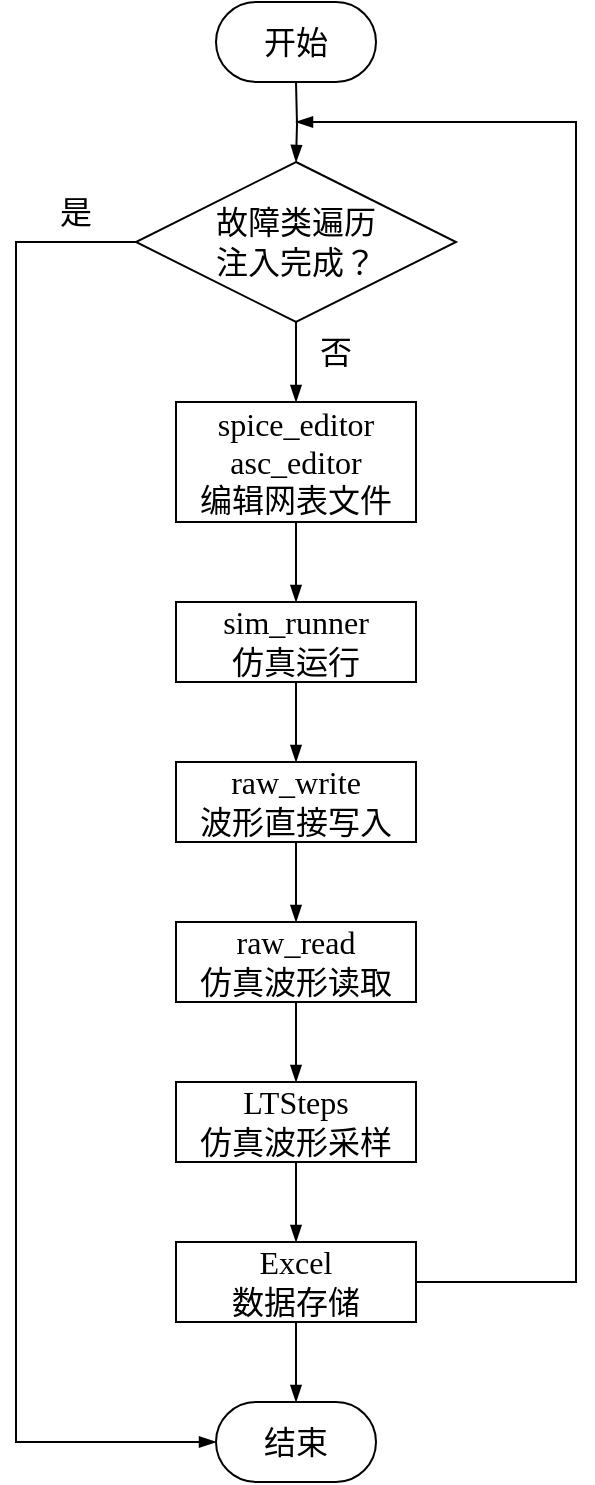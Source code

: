 <mxfile version="23.1.7" type="github">
  <diagram name="第 1 页" id="aMbxk89v2ZNGfgOyP-cM">
    <mxGraphModel dx="3354" dy="1907" grid="1" gridSize="10" guides="1" tooltips="1" connect="1" arrows="1" fold="1" page="1" pageScale="1" pageWidth="827" pageHeight="1169" math="0" shadow="0">
      <root>
        <mxCell id="0" />
        <mxCell id="1" parent="0" />
        <mxCell id="yleCkMZKv3fV-EEQnAf6-34" value="" style="edgeStyle=orthogonalEdgeStyle;rounded=0;orthogonalLoop=1;jettySize=auto;html=1;strokeColor=default;align=center;verticalAlign=middle;fontFamily=华文中宋;fontSize=16;fontColor=default;labelBackgroundColor=default;endArrow=blockThin;endFill=1;" edge="1" parent="1" source="yleCkMZKv3fV-EEQnAf6-1" target="yleCkMZKv3fV-EEQnAf6-6">
          <mxGeometry relative="1" as="geometry" />
        </mxCell>
        <mxCell id="yleCkMZKv3fV-EEQnAf6-1" value="spice_editor&lt;br&gt;asc_editor&lt;br&gt;编辑网表文件" style="rounded=0;whiteSpace=wrap;html=1;fillColor=none;fontFamily=华文中宋;fontSize=16;" vertex="1" parent="1">
          <mxGeometry x="240" y="280" width="120" height="60" as="geometry" />
        </mxCell>
        <mxCell id="yleCkMZKv3fV-EEQnAf6-14" style="edgeStyle=orthogonalEdgeStyle;rounded=0;orthogonalLoop=1;jettySize=auto;html=1;exitX=0.5;exitY=1;exitDx=0;exitDy=0;entryX=0.5;entryY=0;entryDx=0;entryDy=0;strokeColor=default;align=center;verticalAlign=middle;fontFamily=华文中宋;fontSize=16;fontColor=default;labelBackgroundColor=default;endArrow=blockThin;endFill=1;" edge="1" parent="1" source="yleCkMZKv3fV-EEQnAf6-2" target="yleCkMZKv3fV-EEQnAf6-5">
          <mxGeometry relative="1" as="geometry" />
        </mxCell>
        <mxCell id="yleCkMZKv3fV-EEQnAf6-2" value="LTSteps&lt;br&gt;仿真波形采样" style="rounded=0;whiteSpace=wrap;html=1;strokeColor=default;align=center;verticalAlign=middle;fontFamily=华文中宋;fontSize=16;fontColor=default;fillColor=none;" vertex="1" parent="1">
          <mxGeometry x="240" y="620" width="120" height="40" as="geometry" />
        </mxCell>
        <mxCell id="yleCkMZKv3fV-EEQnAf6-32" value="" style="edgeStyle=orthogonalEdgeStyle;rounded=0;orthogonalLoop=1;jettySize=auto;html=1;strokeColor=default;align=center;verticalAlign=middle;fontFamily=华文中宋;fontSize=16;fontColor=default;labelBackgroundColor=default;endArrow=blockThin;endFill=1;" edge="1" parent="1" source="yleCkMZKv3fV-EEQnAf6-4" target="yleCkMZKv3fV-EEQnAf6-2">
          <mxGeometry relative="1" as="geometry" />
        </mxCell>
        <mxCell id="yleCkMZKv3fV-EEQnAf6-4" value="raw_read&lt;br&gt;仿真波形读取" style="rounded=0;whiteSpace=wrap;html=1;strokeColor=default;align=center;verticalAlign=middle;fontFamily=华文中宋;fontSize=16;fontColor=default;fillColor=none;" vertex="1" parent="1">
          <mxGeometry x="240" y="540" width="120" height="40" as="geometry" />
        </mxCell>
        <mxCell id="yleCkMZKv3fV-EEQnAf6-31" value="" style="edgeStyle=orthogonalEdgeStyle;rounded=0;orthogonalLoop=1;jettySize=auto;html=1;strokeColor=default;align=center;verticalAlign=middle;fontFamily=华文中宋;fontSize=16;fontColor=default;labelBackgroundColor=default;endArrow=blockThin;endFill=1;" edge="1" parent="1" source="yleCkMZKv3fV-EEQnAf6-5" target="yleCkMZKv3fV-EEQnAf6-30">
          <mxGeometry relative="1" as="geometry" />
        </mxCell>
        <mxCell id="yleCkMZKv3fV-EEQnAf6-41" style="edgeStyle=elbowEdgeStyle;rounded=0;orthogonalLoop=1;jettySize=auto;html=1;exitX=1;exitY=0.5;exitDx=0;exitDy=0;strokeColor=default;align=center;verticalAlign=middle;fontFamily=华文中宋;fontSize=16;fontColor=default;labelBackgroundColor=default;endArrow=blockThin;endFill=1;" edge="1" parent="1" source="yleCkMZKv3fV-EEQnAf6-5">
          <mxGeometry relative="1" as="geometry">
            <mxPoint x="300" y="140" as="targetPoint" />
            <Array as="points">
              <mxPoint x="440" y="430" />
            </Array>
          </mxGeometry>
        </mxCell>
        <mxCell id="yleCkMZKv3fV-EEQnAf6-5" value="Excel&lt;br&gt;数据存储" style="rounded=0;whiteSpace=wrap;html=1;strokeColor=default;align=center;verticalAlign=middle;fontFamily=华文中宋;fontSize=16;fontColor=default;fillColor=none;" vertex="1" parent="1">
          <mxGeometry x="240" y="700" width="120" height="40" as="geometry" />
        </mxCell>
        <mxCell id="yleCkMZKv3fV-EEQnAf6-37" value="" style="edgeStyle=orthogonalEdgeStyle;rounded=0;orthogonalLoop=1;jettySize=auto;html=1;strokeColor=default;align=center;verticalAlign=middle;fontFamily=华文中宋;fontSize=16;fontColor=default;labelBackgroundColor=default;endArrow=blockThin;endFill=1;" edge="1" parent="1" source="yleCkMZKv3fV-EEQnAf6-6" target="yleCkMZKv3fV-EEQnAf6-36">
          <mxGeometry relative="1" as="geometry" />
        </mxCell>
        <mxCell id="yleCkMZKv3fV-EEQnAf6-6" value="sim_runner&lt;br&gt;仿真运行" style="rounded=0;whiteSpace=wrap;html=1;fillColor=none;fontFamily=华文中宋;fontSize=16;" vertex="1" parent="1">
          <mxGeometry x="240" y="380" width="120" height="40" as="geometry" />
        </mxCell>
        <mxCell id="yleCkMZKv3fV-EEQnAf6-17" value="" style="edgeStyle=orthogonalEdgeStyle;rounded=0;orthogonalLoop=1;jettySize=auto;html=1;strokeColor=default;align=center;verticalAlign=middle;fontFamily=华文中宋;fontSize=16;fontColor=default;labelBackgroundColor=default;endArrow=blockThin;endFill=1;" edge="1" parent="1" target="yleCkMZKv3fV-EEQnAf6-11">
          <mxGeometry relative="1" as="geometry">
            <mxPoint x="300" y="120" as="sourcePoint" />
          </mxGeometry>
        </mxCell>
        <mxCell id="yleCkMZKv3fV-EEQnAf6-35" value="" style="edgeStyle=orthogonalEdgeStyle;rounded=0;orthogonalLoop=1;jettySize=auto;html=1;strokeColor=default;align=center;verticalAlign=middle;fontFamily=华文中宋;fontSize=16;fontColor=default;labelBackgroundColor=default;endArrow=blockThin;endFill=1;" edge="1" parent="1" source="yleCkMZKv3fV-EEQnAf6-11" target="yleCkMZKv3fV-EEQnAf6-1">
          <mxGeometry relative="1" as="geometry" />
        </mxCell>
        <mxCell id="yleCkMZKv3fV-EEQnAf6-39" style="edgeStyle=orthogonalEdgeStyle;rounded=0;orthogonalLoop=1;jettySize=auto;html=1;exitX=0;exitY=0.5;exitDx=0;exitDy=0;entryX=0;entryY=0.5;entryDx=0;entryDy=0;strokeColor=default;align=center;verticalAlign=middle;fontFamily=华文中宋;fontSize=16;fontColor=default;labelBackgroundColor=default;endArrow=blockThin;endFill=1;" edge="1" parent="1" source="yleCkMZKv3fV-EEQnAf6-11" target="yleCkMZKv3fV-EEQnAf6-30">
          <mxGeometry relative="1" as="geometry">
            <Array as="points">
              <mxPoint x="160" y="200" />
              <mxPoint x="160" y="800" />
            </Array>
          </mxGeometry>
        </mxCell>
        <mxCell id="yleCkMZKv3fV-EEQnAf6-11" value="故障类遍历&lt;br&gt;注入完成？" style="rhombus;whiteSpace=wrap;html=1;rounded=0;strokeColor=default;align=center;verticalAlign=middle;fontFamily=华文中宋;fontSize=16;fontColor=default;fillColor=none;" vertex="1" parent="1">
          <mxGeometry x="220" y="160" width="160" height="80" as="geometry" />
        </mxCell>
        <mxCell id="yleCkMZKv3fV-EEQnAf6-20" value="开始" style="rounded=1;whiteSpace=wrap;html=1;strokeColor=default;align=center;verticalAlign=middle;fontFamily=华文中宋;fontSize=16;fontColor=default;labelBackgroundColor=default;fillColor=none;arcSize=50;" vertex="1" parent="1">
          <mxGeometry x="260" y="80" width="80" height="40" as="geometry" />
        </mxCell>
        <mxCell id="yleCkMZKv3fV-EEQnAf6-28" value="是" style="text;html=1;align=center;verticalAlign=middle;whiteSpace=wrap;rounded=0;fontFamily=华文中宋;fontSize=16;fontColor=default;labelBackgroundColor=default;" vertex="1" parent="1">
          <mxGeometry x="160" y="170" width="60" height="30" as="geometry" />
        </mxCell>
        <mxCell id="yleCkMZKv3fV-EEQnAf6-29" value="否" style="text;html=1;align=center;verticalAlign=middle;whiteSpace=wrap;rounded=0;fontFamily=华文中宋;fontSize=16;fontColor=default;labelBackgroundColor=default;" vertex="1" parent="1">
          <mxGeometry x="290" y="240" width="60" height="30" as="geometry" />
        </mxCell>
        <mxCell id="yleCkMZKv3fV-EEQnAf6-30" value="结束" style="rounded=1;whiteSpace=wrap;html=1;strokeColor=default;align=center;verticalAlign=middle;fontFamily=华文中宋;fontSize=16;fontColor=default;labelBackgroundColor=default;fillColor=none;arcSize=50;" vertex="1" parent="1">
          <mxGeometry x="260" y="780" width="80" height="40" as="geometry" />
        </mxCell>
        <mxCell id="yleCkMZKv3fV-EEQnAf6-38" value="" style="edgeStyle=orthogonalEdgeStyle;rounded=0;orthogonalLoop=1;jettySize=auto;html=1;strokeColor=default;align=center;verticalAlign=middle;fontFamily=华文中宋;fontSize=16;fontColor=default;labelBackgroundColor=default;endArrow=blockThin;endFill=1;" edge="1" parent="1" source="yleCkMZKv3fV-EEQnAf6-36" target="yleCkMZKv3fV-EEQnAf6-4">
          <mxGeometry relative="1" as="geometry" />
        </mxCell>
        <mxCell id="yleCkMZKv3fV-EEQnAf6-36" value="raw_write&lt;br&gt;波形直接写入" style="rounded=0;whiteSpace=wrap;html=1;strokeColor=default;align=center;verticalAlign=middle;fontFamily=华文中宋;fontSize=16;fontColor=default;fillColor=none;" vertex="1" parent="1">
          <mxGeometry x="240" y="460" width="120" height="40" as="geometry" />
        </mxCell>
      </root>
    </mxGraphModel>
  </diagram>
</mxfile>
